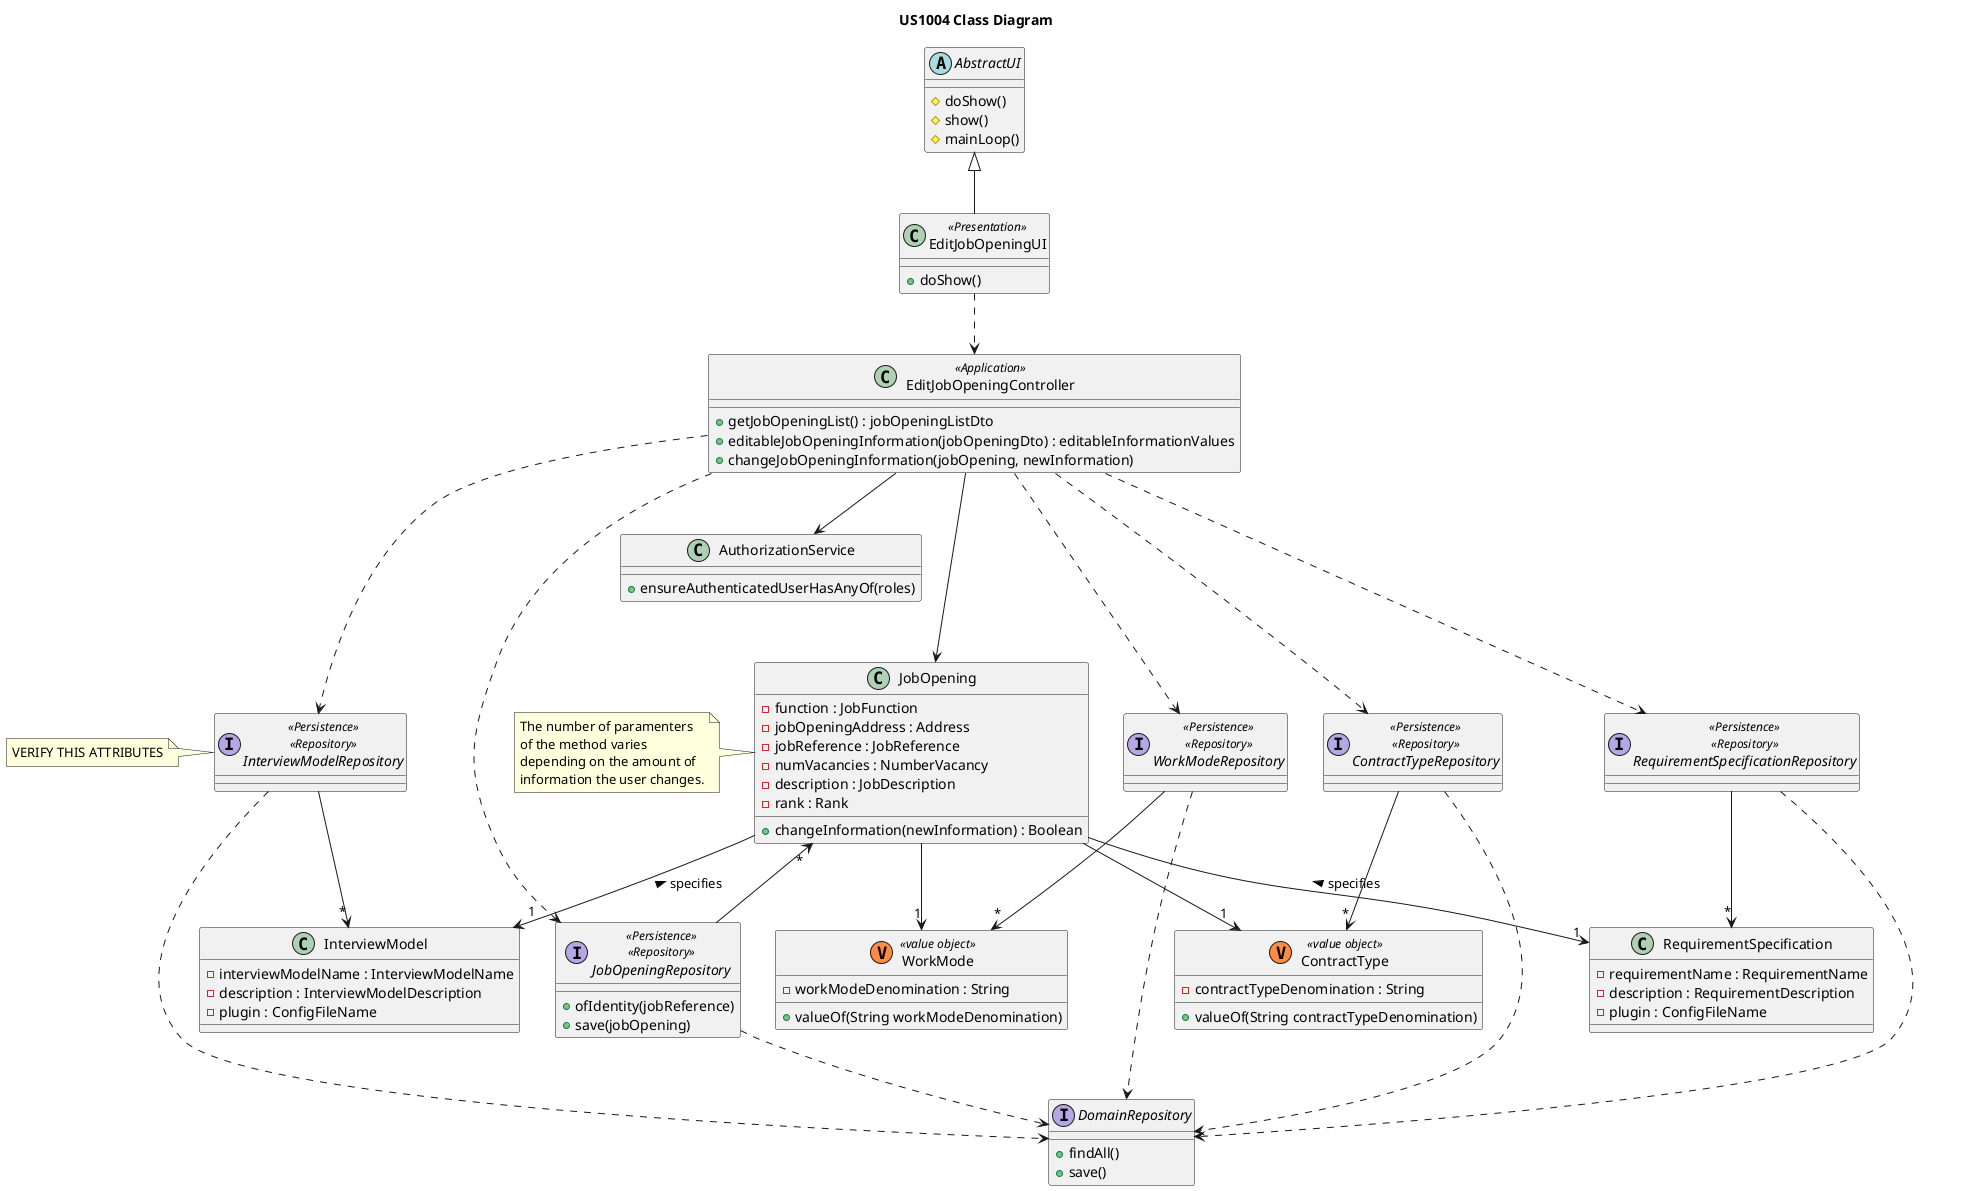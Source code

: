 @startuml
'https://plantuml.com/class-diagram

title US1004 Class Diagram



abstract class AbstractUI {
    # doShow()
    # show()
    # mainLoop()
}


class EditJobOpeningUI <<Presentation>> {
+ doShow()
}

class EditJobOpeningController <<Application>> {
+ getJobOpeningList() : jobOpeningListDto
+ editableJobOpeningInformation(jobOpeningDto) : editableInformationValues
+ changeJobOpeningInformation(jobOpening, newInformation)
}

'Requirements
class RequirementSpecification {
- requirementName : RequirementName
- description : RequirementDescription
- plugin : ConfigFileName
}

'Interview
class InterviewModel {
- interviewModelName : InterviewModelName
- description : InterviewModelDescription
- plugin : ConfigFileName
}

class InterviewModelRepository {

}




note left
VERIFY THIS ATTRIBUTES
end note

class AuthorizationService {
+ ensureAuthenticatedUserHasAnyOf(roles)
}

''Address
'class Address <<(V,#FF8B40) value object>> {
'-  streetName : String
'-  city : String
'-  district : String
'-  state : String
'-  zipcode :String
'+ valueOf()
'}

'Job Opening
class JobOpening  {
- function : JobFunction
- jobOpeningAddress : Address
- jobReference : JobReference
- numVacancies : NumberVacancy
- description : JobDescription
- rank : Rank
+ changeInformation(newInformation) : Boolean
}

note left
The number of paramenters
of the method varies
depending on the amount of
information the user changes.
end note


class WorkMode<<(V,#FF8B40) value object>> {
-  workModeDenomination : String
+ valueOf(String workModeDenomination)
}

class ContractType <<(V,#FF8B40) value object>> {
- contractTypeDenomination : String
+ valueOf(String contractTypeDenomination)
}

interface JobOpeningRepository <<Persistence>> <<Repository>> {
+ ofIdentity(jobReference)
+ save(jobOpening)
}

interface WorkModeRepository <<Persistence>> <<Repository>> {
}

interface ContractTypeRepository <<Persistence>> <<Repository>> {
}

interface InterviewModelRepository <<Persistence>> <<Repository>> {
}

interface RequirementSpecificationRepository <<Persistence>> <<Repository>> {
}

interface DomainRepository {
+ findAll()
+ save()
}

AbstractUI <|-- EditJobOpeningUI
EditJobOpeningUI .-> EditJobOpeningController
EditJobOpeningController --> AuthorizationService
EditJobOpeningController .--> JobOpeningRepository
EditJobOpeningController .--> WorkModeRepository
EditJobOpeningController .--> ContractTypeRepository
EditJobOpeningController .--> RequirementSpecificationRepository
EditJobOpeningController .--> InterviewModelRepository

EditJobOpeningController --> JobOpening
JobOpening "*" <-- JobOpeningRepository

JobOpening --> "1" WorkMode
JobOpening --> "1" ContractType




RequirementSpecification "1" <-up- JobOpening : specifies >
InterviewModel "1" <-up- JobOpening : specifies >

WorkModeRepository -->  "*" WorkMode
RequirementSpecificationRepository -->  "*" RequirementSpecification
InterviewModelRepository -->  "*" InterviewModel
ContractTypeRepository -->  "*" ContractType


JobOpeningRepository .-> DomainRepository
ContractTypeRepository .-> DomainRepository
InterviewModelRepository .-> DomainRepository
RequirementSpecificationRepository .-> DomainRepository
WorkModeRepository .--> DomainRepository

@enduml